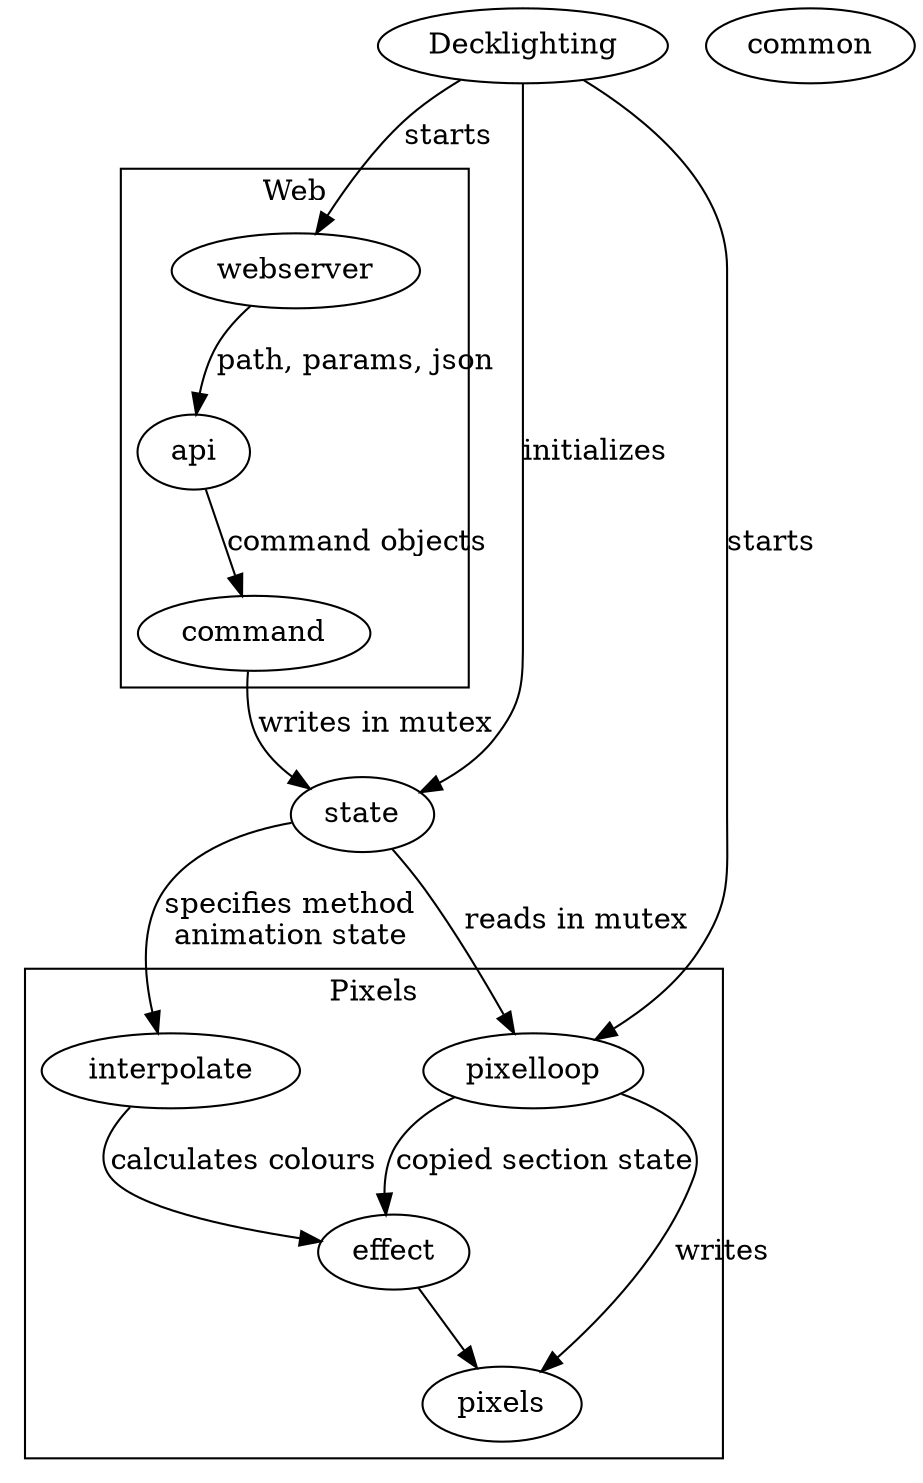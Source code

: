 digraph {

Decklighting;
common;
state;

subgraph  cluster_pix {
label = "Pixels"
pixelloop;
effect;
pixels;
interpolate;
}

subgraph  cluster_web {
label = "Web"
webserver;
api;
command;
}

Decklighting -> pixelloop [label="starts"];
Decklighting -> webserver [label="starts"];
Decklighting -> state [label="initializes"];


state -> pixelloop [label="reads in mutex"];
pixelloop -> effect [label="copied section state"];
pixelloop -> pixels [label="writes"];
effect -> pixels 

interpolate -> effect [label="calculates colours"];
state -> interpolate [label="specifies method\nanimation state"];

webserver -> api [label="path, params, json"];
api -> command [label="command objects"];
command -> state [label="writes in mutex"];

}
